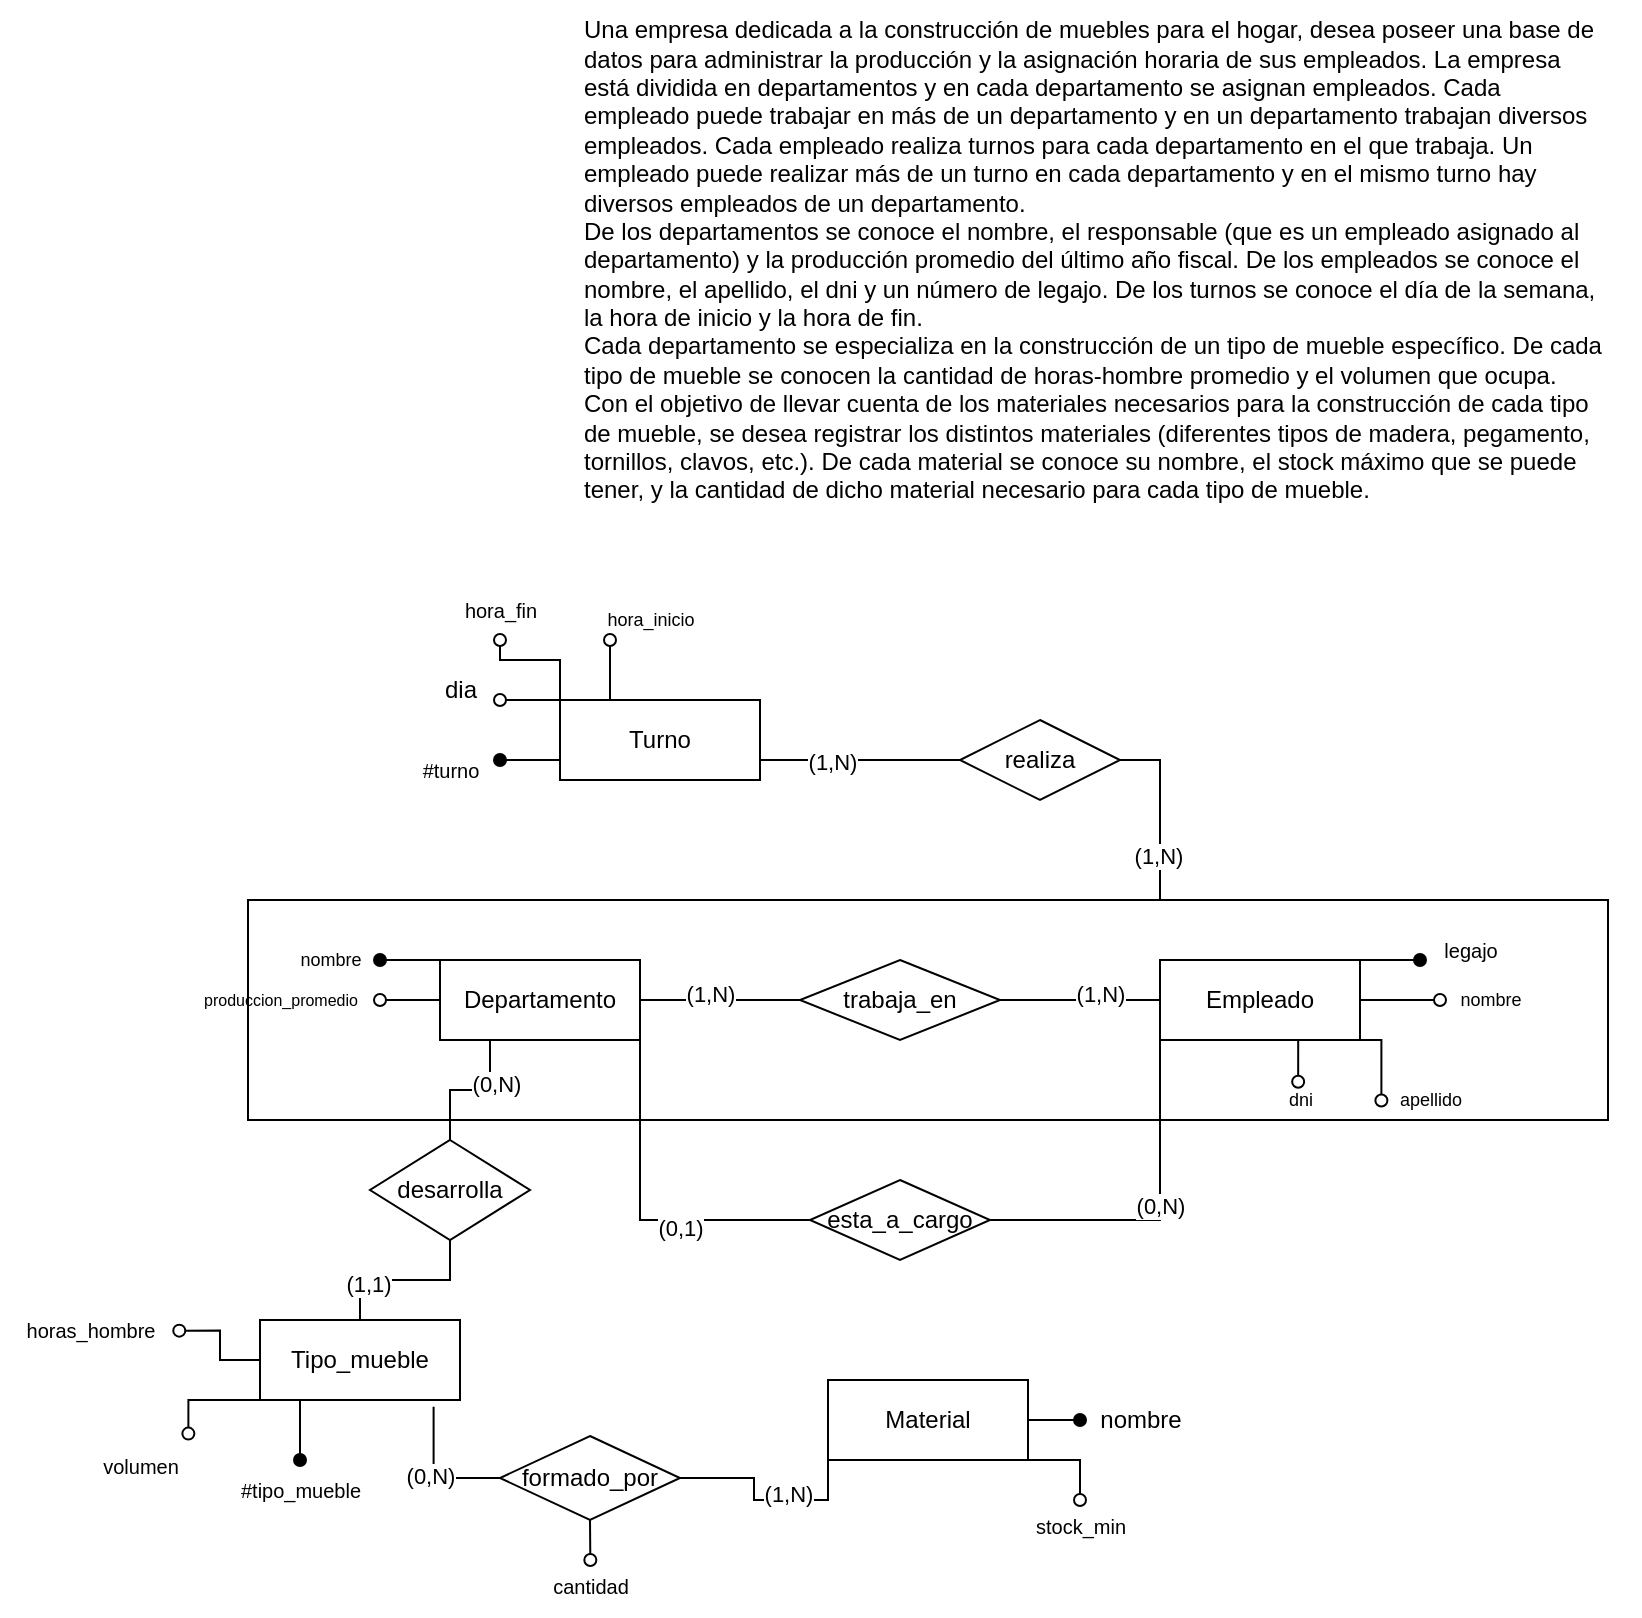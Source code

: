 <mxfile version="28.0.6">
  <diagram name="Página-1" id="VKtp2OSlG6bVKIOXwbuv">
    <mxGraphModel dx="1428" dy="1542" grid="1" gridSize="10" guides="1" tooltips="1" connect="1" arrows="1" fold="1" page="1" pageScale="1" pageWidth="827" pageHeight="1169" math="0" shadow="0">
      <root>
        <mxCell id="0" />
        <mxCell id="1" parent="0" />
        <mxCell id="57mGB_eW7dS6l3pDVG84-1" value="&lt;div&gt;Una empresa dedicada a la construcción de muebles para el hogar, desea poseer una base de&lt;/div&gt;&lt;div&gt;datos para administrar la producción y la asignación horaria de sus empleados. La empresa&lt;/div&gt;&lt;div&gt;está dividida en departamentos y en cada departamento se asignan empleados. Cada&lt;/div&gt;&lt;div&gt;empleado puede trabajar en más de un departamento y en un departamento trabajan diversos&lt;/div&gt;&lt;div&gt;empleados. Cada empleado realiza turnos para cada departamento en el que trabaja. Un&lt;/div&gt;&lt;div&gt;empleado puede realizar más de un turno en cada departamento y en el mismo turno hay&lt;/div&gt;&lt;div&gt;diversos empleados de un departamento.&lt;/div&gt;&lt;div&gt;De los departamentos se conoce el nombre, el responsable (que es un empleado asignado al&lt;/div&gt;&lt;div&gt;departamento) y la producción promedio del último año fiscal. De los empleados se conoce el&lt;/div&gt;&lt;div&gt;nombre, el apellido, el dni y un número de legajo. De los turnos se conoce el día de la semana,&lt;/div&gt;&lt;div&gt;la hora de inicio y la hora de fin.&lt;/div&gt;&lt;div&gt;&lt;div&gt;Cada departamento se especializa en la construcción de un tipo de mueble específico. De cada&lt;/div&gt;&lt;div&gt;tipo de mueble se conocen la cantidad de horas-hombre promedio y el volumen que ocupa.&lt;/div&gt;&lt;div&gt;Con el objetivo de llevar cuenta de los materiales necesarios para la construcción de cada tipo&lt;/div&gt;&lt;div&gt;de mueble, se desea registrar los distintos materiales (diferentes tipos de madera, pegamento,&lt;/div&gt;&lt;div&gt;tornillos, clavos, etc.). De cada material se conoce su nombre, el stock máximo que se puede&lt;/div&gt;&lt;div&gt;tener, y la cantidad de dicho material necesario para cada tipo de mueble.&lt;/div&gt;&lt;/div&gt;" style="text;html=1;align=left;verticalAlign=middle;resizable=0;points=[];autosize=1;strokeColor=none;fillColor=none;" parent="1" vertex="1">
          <mxGeometry x="190" y="-40" width="530" height="260" as="geometry" />
        </mxCell>
        <mxCell id="57mGB_eW7dS6l3pDVG84-16" style="edgeStyle=orthogonalEdgeStyle;rounded=0;orthogonalLoop=1;jettySize=auto;html=1;exitX=0;exitY=0;exitDx=0;exitDy=0;endArrow=oval;endFill=1;" parent="1" source="57mGB_eW7dS6l3pDVG84-2" edge="1">
          <mxGeometry relative="1" as="geometry">
            <mxPoint x="90" y="440" as="targetPoint" />
          </mxGeometry>
        </mxCell>
        <mxCell id="57mGB_eW7dS6l3pDVG84-17" style="edgeStyle=orthogonalEdgeStyle;rounded=0;orthogonalLoop=1;jettySize=auto;html=1;exitX=0;exitY=0.5;exitDx=0;exitDy=0;endArrow=oval;endFill=0;" parent="1" source="57mGB_eW7dS6l3pDVG84-2" edge="1">
          <mxGeometry relative="1" as="geometry">
            <mxPoint x="90" y="460" as="targetPoint" />
          </mxGeometry>
        </mxCell>
        <mxCell id="57mGB_eW7dS6l3pDVG84-2" value="Departamento" style="whiteSpace=wrap;html=1;align=center;" parent="1" vertex="1">
          <mxGeometry x="120" y="440" width="100" height="40" as="geometry" />
        </mxCell>
        <mxCell id="57mGB_eW7dS6l3pDVG84-28" style="edgeStyle=orthogonalEdgeStyle;rounded=0;orthogonalLoop=1;jettySize=auto;html=1;exitX=1;exitY=0;exitDx=0;exitDy=0;endArrow=oval;endFill=1;" parent="1" source="57mGB_eW7dS6l3pDVG84-3" edge="1">
          <mxGeometry relative="1" as="geometry">
            <mxPoint x="610" y="440" as="targetPoint" />
          </mxGeometry>
        </mxCell>
        <mxCell id="57mGB_eW7dS6l3pDVG84-31" style="edgeStyle=orthogonalEdgeStyle;rounded=0;orthogonalLoop=1;jettySize=auto;html=1;exitX=1;exitY=0.5;exitDx=0;exitDy=0;endArrow=oval;endFill=0;" parent="1" source="57mGB_eW7dS6l3pDVG84-3" edge="1">
          <mxGeometry relative="1" as="geometry">
            <mxPoint x="620" y="460" as="targetPoint" />
          </mxGeometry>
        </mxCell>
        <mxCell id="57mGB_eW7dS6l3pDVG84-33" style="edgeStyle=orthogonalEdgeStyle;rounded=0;orthogonalLoop=1;jettySize=auto;html=1;exitX=1;exitY=1;exitDx=0;exitDy=0;endArrow=oval;endFill=0;entryX=0.014;entryY=0.511;entryDx=0;entryDy=0;entryPerimeter=0;" parent="1" source="57mGB_eW7dS6l3pDVG84-3" target="57mGB_eW7dS6l3pDVG84-34" edge="1">
          <mxGeometry relative="1" as="geometry">
            <mxPoint x="580" y="510" as="targetPoint" />
          </mxGeometry>
        </mxCell>
        <mxCell id="57mGB_eW7dS6l3pDVG84-36" style="edgeStyle=orthogonalEdgeStyle;rounded=0;orthogonalLoop=1;jettySize=auto;html=1;exitX=0.5;exitY=1;exitDx=0;exitDy=0;endArrow=oval;endFill=0;entryX=0.477;entryY=0.045;entryDx=0;entryDy=0;entryPerimeter=0;" parent="1" source="57mGB_eW7dS6l3pDVG84-3" target="57mGB_eW7dS6l3pDVG84-37" edge="1">
          <mxGeometry relative="1" as="geometry">
            <mxPoint x="530" y="510" as="targetPoint" />
          </mxGeometry>
        </mxCell>
        <mxCell id="57mGB_eW7dS6l3pDVG84-3" value="Empleado" style="whiteSpace=wrap;html=1;align=center;" parent="1" vertex="1">
          <mxGeometry x="480" y="440" width="100" height="40" as="geometry" />
        </mxCell>
        <mxCell id="57mGB_eW7dS6l3pDVG84-5" style="edgeStyle=orthogonalEdgeStyle;rounded=0;orthogonalLoop=1;jettySize=auto;html=1;exitX=1;exitY=0.5;exitDx=0;exitDy=0;endArrow=none;endFill=0;" parent="1" source="57mGB_eW7dS6l3pDVG84-4" target="57mGB_eW7dS6l3pDVG84-3" edge="1">
          <mxGeometry relative="1" as="geometry" />
        </mxCell>
        <mxCell id="57mGB_eW7dS6l3pDVG84-7" value="(1,N)" style="edgeLabel;html=1;align=center;verticalAlign=middle;resizable=0;points=[];" parent="57mGB_eW7dS6l3pDVG84-5" vertex="1" connectable="0">
          <mxGeometry x="0.25" y="3" relative="1" as="geometry">
            <mxPoint as="offset" />
          </mxGeometry>
        </mxCell>
        <mxCell id="57mGB_eW7dS6l3pDVG84-6" style="edgeStyle=orthogonalEdgeStyle;rounded=0;orthogonalLoop=1;jettySize=auto;html=1;exitX=0;exitY=0.5;exitDx=0;exitDy=0;entryX=1;entryY=0.5;entryDx=0;entryDy=0;endArrow=none;endFill=0;" parent="1" source="57mGB_eW7dS6l3pDVG84-4" target="57mGB_eW7dS6l3pDVG84-2" edge="1">
          <mxGeometry relative="1" as="geometry" />
        </mxCell>
        <mxCell id="57mGB_eW7dS6l3pDVG84-8" value="(1,N)" style="edgeLabel;html=1;align=center;verticalAlign=middle;resizable=0;points=[];" parent="57mGB_eW7dS6l3pDVG84-6" vertex="1" connectable="0">
          <mxGeometry x="0.125" y="-3" relative="1" as="geometry">
            <mxPoint as="offset" />
          </mxGeometry>
        </mxCell>
        <mxCell id="57mGB_eW7dS6l3pDVG84-4" value="trabaja_en" style="shape=rhombus;perimeter=rhombusPerimeter;whiteSpace=wrap;html=1;align=center;" parent="1" vertex="1">
          <mxGeometry x="300" y="440" width="100" height="40" as="geometry" />
        </mxCell>
        <mxCell id="57mGB_eW7dS6l3pDVG84-9" value="" style="rounded=0;whiteSpace=wrap;html=1;fillColor=none;" parent="1" vertex="1">
          <mxGeometry x="24" y="410" width="680" height="110" as="geometry" />
        </mxCell>
        <mxCell id="57mGB_eW7dS6l3pDVG84-12" style="edgeStyle=orthogonalEdgeStyle;rounded=0;orthogonalLoop=1;jettySize=auto;html=1;exitX=1;exitY=0.75;exitDx=0;exitDy=0;entryX=0;entryY=0.5;entryDx=0;entryDy=0;endArrow=none;endFill=0;" parent="1" source="57mGB_eW7dS6l3pDVG84-10" target="57mGB_eW7dS6l3pDVG84-11" edge="1">
          <mxGeometry relative="1" as="geometry" />
        </mxCell>
        <mxCell id="57mGB_eW7dS6l3pDVG84-15" value="(1,N)" style="edgeLabel;html=1;align=center;verticalAlign=middle;resizable=0;points=[];" parent="57mGB_eW7dS6l3pDVG84-12" vertex="1" connectable="0">
          <mxGeometry x="-0.28" y="-1" relative="1" as="geometry">
            <mxPoint as="offset" />
          </mxGeometry>
        </mxCell>
        <mxCell id="57mGB_eW7dS6l3pDVG84-38" style="edgeStyle=orthogonalEdgeStyle;rounded=0;orthogonalLoop=1;jettySize=auto;html=1;exitX=0;exitY=0.75;exitDx=0;exitDy=0;endArrow=oval;endFill=1;" parent="1" source="57mGB_eW7dS6l3pDVG84-10" edge="1">
          <mxGeometry relative="1" as="geometry">
            <mxPoint x="150" y="340" as="targetPoint" />
          </mxGeometry>
        </mxCell>
        <mxCell id="57mGB_eW7dS6l3pDVG84-40" style="edgeStyle=orthogonalEdgeStyle;rounded=0;orthogonalLoop=1;jettySize=auto;html=1;exitX=0;exitY=0;exitDx=0;exitDy=0;endArrow=oval;endFill=0;" parent="1" source="57mGB_eW7dS6l3pDVG84-10" edge="1">
          <mxGeometry relative="1" as="geometry">
            <mxPoint x="150" y="310" as="targetPoint" />
          </mxGeometry>
        </mxCell>
        <mxCell id="57mGB_eW7dS6l3pDVG84-42" style="edgeStyle=orthogonalEdgeStyle;rounded=0;orthogonalLoop=1;jettySize=auto;html=1;exitX=0.25;exitY=0;exitDx=0;exitDy=0;endArrow=oval;endFill=0;" parent="1" source="57mGB_eW7dS6l3pDVG84-10" edge="1">
          <mxGeometry relative="1" as="geometry">
            <mxPoint x="205" y="280" as="targetPoint" />
          </mxGeometry>
        </mxCell>
        <mxCell id="57mGB_eW7dS6l3pDVG84-44" style="edgeStyle=orthogonalEdgeStyle;rounded=0;orthogonalLoop=1;jettySize=auto;html=1;exitX=0;exitY=0;exitDx=0;exitDy=0;endArrow=oval;endFill=0;" parent="1" source="57mGB_eW7dS6l3pDVG84-10" edge="1">
          <mxGeometry relative="1" as="geometry">
            <mxPoint x="150" y="280" as="targetPoint" />
            <Array as="points">
              <mxPoint x="180" y="290" />
              <mxPoint x="150" y="290" />
            </Array>
          </mxGeometry>
        </mxCell>
        <mxCell id="57mGB_eW7dS6l3pDVG84-10" value="Turno" style="whiteSpace=wrap;html=1;align=center;" parent="1" vertex="1">
          <mxGeometry x="180" y="310" width="100" height="40" as="geometry" />
        </mxCell>
        <mxCell id="57mGB_eW7dS6l3pDVG84-13" style="edgeStyle=orthogonalEdgeStyle;rounded=0;orthogonalLoop=1;jettySize=auto;html=1;exitX=1;exitY=0.5;exitDx=0;exitDy=0;entryX=0.75;entryY=0;entryDx=0;entryDy=0;endArrow=none;endFill=0;" parent="1" source="57mGB_eW7dS6l3pDVG84-11" target="57mGB_eW7dS6l3pDVG84-9" edge="1">
          <mxGeometry relative="1" as="geometry">
            <Array as="points">
              <mxPoint x="480" y="340" />
              <mxPoint x="480" y="410" />
            </Array>
          </mxGeometry>
        </mxCell>
        <mxCell id="57mGB_eW7dS6l3pDVG84-14" value="(1,N)" style="edgeLabel;html=1;align=center;verticalAlign=middle;resizable=0;points=[];" parent="57mGB_eW7dS6l3pDVG84-13" vertex="1" connectable="0">
          <mxGeometry x="-0.056" y="-1" relative="1" as="geometry">
            <mxPoint as="offset" />
          </mxGeometry>
        </mxCell>
        <mxCell id="57mGB_eW7dS6l3pDVG84-11" value="realiza" style="shape=rhombus;perimeter=rhombusPerimeter;whiteSpace=wrap;html=1;align=center;" parent="1" vertex="1">
          <mxGeometry x="380" y="320" width="80" height="40" as="geometry" />
        </mxCell>
        <mxCell id="57mGB_eW7dS6l3pDVG84-20" value="nombre" style="text;html=1;align=center;verticalAlign=middle;resizable=0;points=[];autosize=1;strokeColor=none;fillColor=none;fontSize=9;" parent="1" vertex="1">
          <mxGeometry x="40" y="430" width="50" height="20" as="geometry" />
        </mxCell>
        <mxCell id="57mGB_eW7dS6l3pDVG84-22" value="produccion_promedio" style="text;html=1;align=center;verticalAlign=middle;resizable=0;points=[];autosize=1;strokeColor=none;fillColor=none;fontSize=8;" parent="1" vertex="1">
          <mxGeometry x="-10" y="450" width="100" height="20" as="geometry" />
        </mxCell>
        <mxCell id="57mGB_eW7dS6l3pDVG84-24" style="edgeStyle=orthogonalEdgeStyle;rounded=0;orthogonalLoop=1;jettySize=auto;html=1;exitX=1;exitY=0.5;exitDx=0;exitDy=0;entryX=0;entryY=1;entryDx=0;entryDy=0;endArrow=none;endFill=0;" parent="1" source="57mGB_eW7dS6l3pDVG84-23" target="57mGB_eW7dS6l3pDVG84-3" edge="1">
          <mxGeometry relative="1" as="geometry" />
        </mxCell>
        <mxCell id="57mGB_eW7dS6l3pDVG84-25" value="(0,N)" style="edgeLabel;html=1;align=center;verticalAlign=middle;resizable=0;points=[];" parent="57mGB_eW7dS6l3pDVG84-24" vertex="1" connectable="0">
          <mxGeometry x="0.052" relative="1" as="geometry">
            <mxPoint as="offset" />
          </mxGeometry>
        </mxCell>
        <mxCell id="57mGB_eW7dS6l3pDVG84-26" style="edgeStyle=orthogonalEdgeStyle;rounded=0;orthogonalLoop=1;jettySize=auto;html=1;exitX=0;exitY=0.5;exitDx=0;exitDy=0;entryX=1;entryY=1;entryDx=0;entryDy=0;endArrow=none;endFill=0;" parent="1" source="57mGB_eW7dS6l3pDVG84-23" target="57mGB_eW7dS6l3pDVG84-2" edge="1">
          <mxGeometry relative="1" as="geometry" />
        </mxCell>
        <mxCell id="57mGB_eW7dS6l3pDVG84-27" value="(0,1)" style="edgeLabel;html=1;align=center;verticalAlign=middle;resizable=0;points=[];" parent="57mGB_eW7dS6l3pDVG84-26" vertex="1" connectable="0">
          <mxGeometry x="-0.259" y="4" relative="1" as="geometry">
            <mxPoint as="offset" />
          </mxGeometry>
        </mxCell>
        <mxCell id="57mGB_eW7dS6l3pDVG84-23" value="esta_a_cargo" style="shape=rhombus;perimeter=rhombusPerimeter;whiteSpace=wrap;html=1;align=center;" parent="1" vertex="1">
          <mxGeometry x="305" y="550" width="90" height="40" as="geometry" />
        </mxCell>
        <mxCell id="57mGB_eW7dS6l3pDVG84-29" value="legajo" style="text;html=1;align=center;verticalAlign=middle;resizable=0;points=[];autosize=1;strokeColor=none;fillColor=none;fontSize=10;" parent="1" vertex="1">
          <mxGeometry x="610" y="420" width="50" height="30" as="geometry" />
        </mxCell>
        <mxCell id="57mGB_eW7dS6l3pDVG84-32" value="nombre" style="text;html=1;align=center;verticalAlign=middle;resizable=0;points=[];autosize=1;strokeColor=none;fillColor=none;fontSize=9;" parent="1" vertex="1">
          <mxGeometry x="620" y="450" width="50" height="20" as="geometry" />
        </mxCell>
        <mxCell id="57mGB_eW7dS6l3pDVG84-34" value="apellido" style="text;html=1;align=center;verticalAlign=middle;resizable=0;points=[];autosize=1;strokeColor=none;fillColor=none;fontSize=9;" parent="1" vertex="1">
          <mxGeometry x="590" y="500" width="50" height="20" as="geometry" />
        </mxCell>
        <mxCell id="57mGB_eW7dS6l3pDVG84-37" value="dni" style="text;html=1;align=center;verticalAlign=middle;resizable=0;points=[];autosize=1;strokeColor=none;fillColor=none;fontSize=9;" parent="1" vertex="1">
          <mxGeometry x="530" y="500" width="40" height="20" as="geometry" />
        </mxCell>
        <mxCell id="57mGB_eW7dS6l3pDVG84-39" value="#turno" style="text;html=1;align=center;verticalAlign=middle;resizable=0;points=[];autosize=1;strokeColor=none;fillColor=none;fontSize=10;" parent="1" vertex="1">
          <mxGeometry x="100" y="330" width="50" height="30" as="geometry" />
        </mxCell>
        <mxCell id="57mGB_eW7dS6l3pDVG84-41" value="dia" style="text;html=1;align=center;verticalAlign=middle;resizable=0;points=[];autosize=1;strokeColor=none;fillColor=none;" parent="1" vertex="1">
          <mxGeometry x="110" y="290" width="40" height="30" as="geometry" />
        </mxCell>
        <mxCell id="57mGB_eW7dS6l3pDVG84-43" value="hora_inicio" style="text;html=1;align=center;verticalAlign=middle;resizable=0;points=[];autosize=1;strokeColor=none;fillColor=none;fontSize=9;" parent="1" vertex="1">
          <mxGeometry x="190" y="260" width="70" height="20" as="geometry" />
        </mxCell>
        <mxCell id="57mGB_eW7dS6l3pDVG84-45" value="hora_fin" style="text;html=1;align=center;verticalAlign=middle;resizable=0;points=[];autosize=1;strokeColor=none;fillColor=none;fontSize=10;" parent="1" vertex="1">
          <mxGeometry x="120" y="250" width="60" height="30" as="geometry" />
        </mxCell>
        <mxCell id="57mGB_eW7dS6l3pDVG84-48" style="edgeStyle=orthogonalEdgeStyle;rounded=0;orthogonalLoop=1;jettySize=auto;html=1;exitX=0;exitY=0.5;exitDx=0;exitDy=0;endArrow=oval;endFill=0;entryX=0.996;entryY=0.511;entryDx=0;entryDy=0;entryPerimeter=0;" parent="1" source="57mGB_eW7dS6l3pDVG84-47" target="57mGB_eW7dS6l3pDVG84-49" edge="1">
          <mxGeometry relative="1" as="geometry">
            <mxPoint x="160" y="639.706" as="targetPoint" />
          </mxGeometry>
        </mxCell>
        <mxCell id="57mGB_eW7dS6l3pDVG84-50" style="edgeStyle=orthogonalEdgeStyle;rounded=0;orthogonalLoop=1;jettySize=auto;html=1;exitX=0;exitY=1;exitDx=0;exitDy=0;endArrow=oval;endFill=0;entryX=0.903;entryY=-0.04;entryDx=0;entryDy=0;entryPerimeter=0;" parent="1" source="57mGB_eW7dS6l3pDVG84-47" target="57mGB_eW7dS6l3pDVG84-51" edge="1">
          <mxGeometry relative="1" as="geometry">
            <mxPoint x="160" y="680" as="targetPoint" />
          </mxGeometry>
        </mxCell>
        <mxCell id="57mGB_eW7dS6l3pDVG84-70" style="edgeStyle=orthogonalEdgeStyle;rounded=0;orthogonalLoop=1;jettySize=auto;html=1;exitX=0.25;exitY=1;exitDx=0;exitDy=0;endArrow=oval;endFill=1;" parent="1" source="57mGB_eW7dS6l3pDVG84-47" edge="1">
          <mxGeometry relative="1" as="geometry">
            <mxPoint x="50" y="690" as="targetPoint" />
          </mxGeometry>
        </mxCell>
        <mxCell id="57mGB_eW7dS6l3pDVG84-47" value="Tipo_mueble" style="whiteSpace=wrap;html=1;align=center;" parent="1" vertex="1">
          <mxGeometry x="30" y="620" width="100" height="40" as="geometry" />
        </mxCell>
        <mxCell id="57mGB_eW7dS6l3pDVG84-49" value="horas_hombre" style="text;html=1;align=center;verticalAlign=middle;resizable=0;points=[];autosize=1;strokeColor=none;fillColor=none;fontSize=10;" parent="1" vertex="1">
          <mxGeometry x="-100" y="610" width="90" height="30" as="geometry" />
        </mxCell>
        <mxCell id="57mGB_eW7dS6l3pDVG84-51" value="volumen" style="text;html=1;align=center;verticalAlign=middle;resizable=0;points=[];autosize=1;strokeColor=none;fillColor=none;fontSize=10;" parent="1" vertex="1">
          <mxGeometry x="-60" y="678" width="60" height="30" as="geometry" />
        </mxCell>
        <mxCell id="57mGB_eW7dS6l3pDVG84-53" style="edgeStyle=orthogonalEdgeStyle;rounded=0;orthogonalLoop=1;jettySize=auto;html=1;exitX=1;exitY=0.5;exitDx=0;exitDy=0;endArrow=oval;endFill=1;" parent="1" source="57mGB_eW7dS6l3pDVG84-52" edge="1">
          <mxGeometry relative="1" as="geometry">
            <mxPoint x="440" y="670.294" as="targetPoint" />
          </mxGeometry>
        </mxCell>
        <mxCell id="57mGB_eW7dS6l3pDVG84-55" style="edgeStyle=orthogonalEdgeStyle;rounded=0;orthogonalLoop=1;jettySize=auto;html=1;exitX=1;exitY=1;exitDx=0;exitDy=0;endArrow=oval;endFill=0;" parent="1" source="57mGB_eW7dS6l3pDVG84-52" edge="1">
          <mxGeometry relative="1" as="geometry">
            <mxPoint x="440" y="710" as="targetPoint" />
          </mxGeometry>
        </mxCell>
        <mxCell id="57mGB_eW7dS6l3pDVG84-52" value="Material" style="whiteSpace=wrap;html=1;align=center;" parent="1" vertex="1">
          <mxGeometry x="314" y="650" width="100" height="40" as="geometry" />
        </mxCell>
        <mxCell id="57mGB_eW7dS6l3pDVG84-54" value="nombre" style="text;html=1;align=center;verticalAlign=middle;resizable=0;points=[];autosize=1;strokeColor=none;fillColor=none;" parent="1" vertex="1">
          <mxGeometry x="440" y="655" width="60" height="30" as="geometry" />
        </mxCell>
        <mxCell id="57mGB_eW7dS6l3pDVG84-56" value="stock_min" style="text;html=1;align=center;verticalAlign=middle;resizable=0;points=[];autosize=1;strokeColor=none;fillColor=none;fontSize=10;" parent="1" vertex="1">
          <mxGeometry x="405" y="708" width="70" height="30" as="geometry" />
        </mxCell>
        <mxCell id="57mGB_eW7dS6l3pDVG84-59" style="edgeStyle=orthogonalEdgeStyle;rounded=0;orthogonalLoop=1;jettySize=auto;html=1;exitX=1;exitY=0.5;exitDx=0;exitDy=0;entryX=0;entryY=1;entryDx=0;entryDy=0;endArrow=none;endFill=0;" parent="1" source="57mGB_eW7dS6l3pDVG84-58" target="57mGB_eW7dS6l3pDVG84-52" edge="1">
          <mxGeometry relative="1" as="geometry" />
        </mxCell>
        <mxCell id="57mGB_eW7dS6l3pDVG84-61" value="(1,N)" style="edgeLabel;html=1;align=center;verticalAlign=middle;resizable=0;points=[];" parent="57mGB_eW7dS6l3pDVG84-59" vertex="1" connectable="0">
          <mxGeometry x="0.229" y="3" relative="1" as="geometry">
            <mxPoint as="offset" />
          </mxGeometry>
        </mxCell>
        <mxCell id="57mGB_eW7dS6l3pDVG84-63" style="edgeStyle=orthogonalEdgeStyle;rounded=0;orthogonalLoop=1;jettySize=auto;html=1;exitX=0.5;exitY=1;exitDx=0;exitDy=0;endArrow=oval;endFill=0;" parent="1" source="57mGB_eW7dS6l3pDVG84-58" edge="1">
          <mxGeometry relative="1" as="geometry">
            <mxPoint x="195.167" y="740" as="targetPoint" />
          </mxGeometry>
        </mxCell>
        <mxCell id="57mGB_eW7dS6l3pDVG84-58" value="formado_por" style="shape=rhombus;perimeter=rhombusPerimeter;whiteSpace=wrap;html=1;align=center;" parent="1" vertex="1">
          <mxGeometry x="150" y="678" width="90" height="42" as="geometry" />
        </mxCell>
        <mxCell id="57mGB_eW7dS6l3pDVG84-60" style="edgeStyle=orthogonalEdgeStyle;rounded=0;orthogonalLoop=1;jettySize=auto;html=1;exitX=0;exitY=0.5;exitDx=0;exitDy=0;entryX=0.868;entryY=1.083;entryDx=0;entryDy=0;entryPerimeter=0;endArrow=none;endFill=0;" parent="1" source="57mGB_eW7dS6l3pDVG84-58" target="57mGB_eW7dS6l3pDVG84-47" edge="1">
          <mxGeometry relative="1" as="geometry" />
        </mxCell>
        <mxCell id="57mGB_eW7dS6l3pDVG84-62" value="(0,N)" style="edgeLabel;html=1;align=center;verticalAlign=middle;resizable=0;points=[];" parent="57mGB_eW7dS6l3pDVG84-60" vertex="1" connectable="0">
          <mxGeometry x="0.007" y="2" relative="1" as="geometry">
            <mxPoint as="offset" />
          </mxGeometry>
        </mxCell>
        <mxCell id="57mGB_eW7dS6l3pDVG84-64" value="cantidad" style="text;html=1;align=center;verticalAlign=middle;resizable=0;points=[];autosize=1;strokeColor=none;fillColor=none;fontSize=10;" parent="1" vertex="1">
          <mxGeometry x="165" y="738" width="60" height="30" as="geometry" />
        </mxCell>
        <mxCell id="57mGB_eW7dS6l3pDVG84-66" style="edgeStyle=orthogonalEdgeStyle;rounded=0;orthogonalLoop=1;jettySize=auto;html=1;exitX=0.5;exitY=1;exitDx=0;exitDy=0;endArrow=none;endFill=0;" parent="1" source="57mGB_eW7dS6l3pDVG84-65" target="57mGB_eW7dS6l3pDVG84-47" edge="1">
          <mxGeometry relative="1" as="geometry" />
        </mxCell>
        <mxCell id="57mGB_eW7dS6l3pDVG84-69" value="(1,1)" style="edgeLabel;html=1;align=center;verticalAlign=middle;resizable=0;points=[];" parent="57mGB_eW7dS6l3pDVG84-66" vertex="1" connectable="0">
          <mxGeometry x="0.45" y="2" relative="1" as="geometry">
            <mxPoint as="offset" />
          </mxGeometry>
        </mxCell>
        <mxCell id="57mGB_eW7dS6l3pDVG84-67" style="edgeStyle=orthogonalEdgeStyle;rounded=0;orthogonalLoop=1;jettySize=auto;html=1;exitX=0.5;exitY=0;exitDx=0;exitDy=0;entryX=0.25;entryY=1;entryDx=0;entryDy=0;endArrow=none;endFill=0;" parent="1" source="57mGB_eW7dS6l3pDVG84-65" target="57mGB_eW7dS6l3pDVG84-2" edge="1">
          <mxGeometry relative="1" as="geometry" />
        </mxCell>
        <mxCell id="57mGB_eW7dS6l3pDVG84-68" value="(0,N)" style="edgeLabel;html=1;align=center;verticalAlign=middle;resizable=0;points=[];" parent="57mGB_eW7dS6l3pDVG84-67" vertex="1" connectable="0">
          <mxGeometry x="0.37" y="-3" relative="1" as="geometry">
            <mxPoint as="offset" />
          </mxGeometry>
        </mxCell>
        <mxCell id="57mGB_eW7dS6l3pDVG84-65" value="desarrolla" style="shape=rhombus;perimeter=rhombusPerimeter;whiteSpace=wrap;html=1;align=center;" parent="1" vertex="1">
          <mxGeometry x="85" y="530" width="80" height="50" as="geometry" />
        </mxCell>
        <mxCell id="57mGB_eW7dS6l3pDVG84-71" value="#tipo_mueble" style="text;html=1;align=center;verticalAlign=middle;resizable=0;points=[];autosize=1;strokeColor=none;fillColor=none;fontSize=10;" parent="1" vertex="1">
          <mxGeometry x="10" y="690" width="80" height="30" as="geometry" />
        </mxCell>
      </root>
    </mxGraphModel>
  </diagram>
</mxfile>
